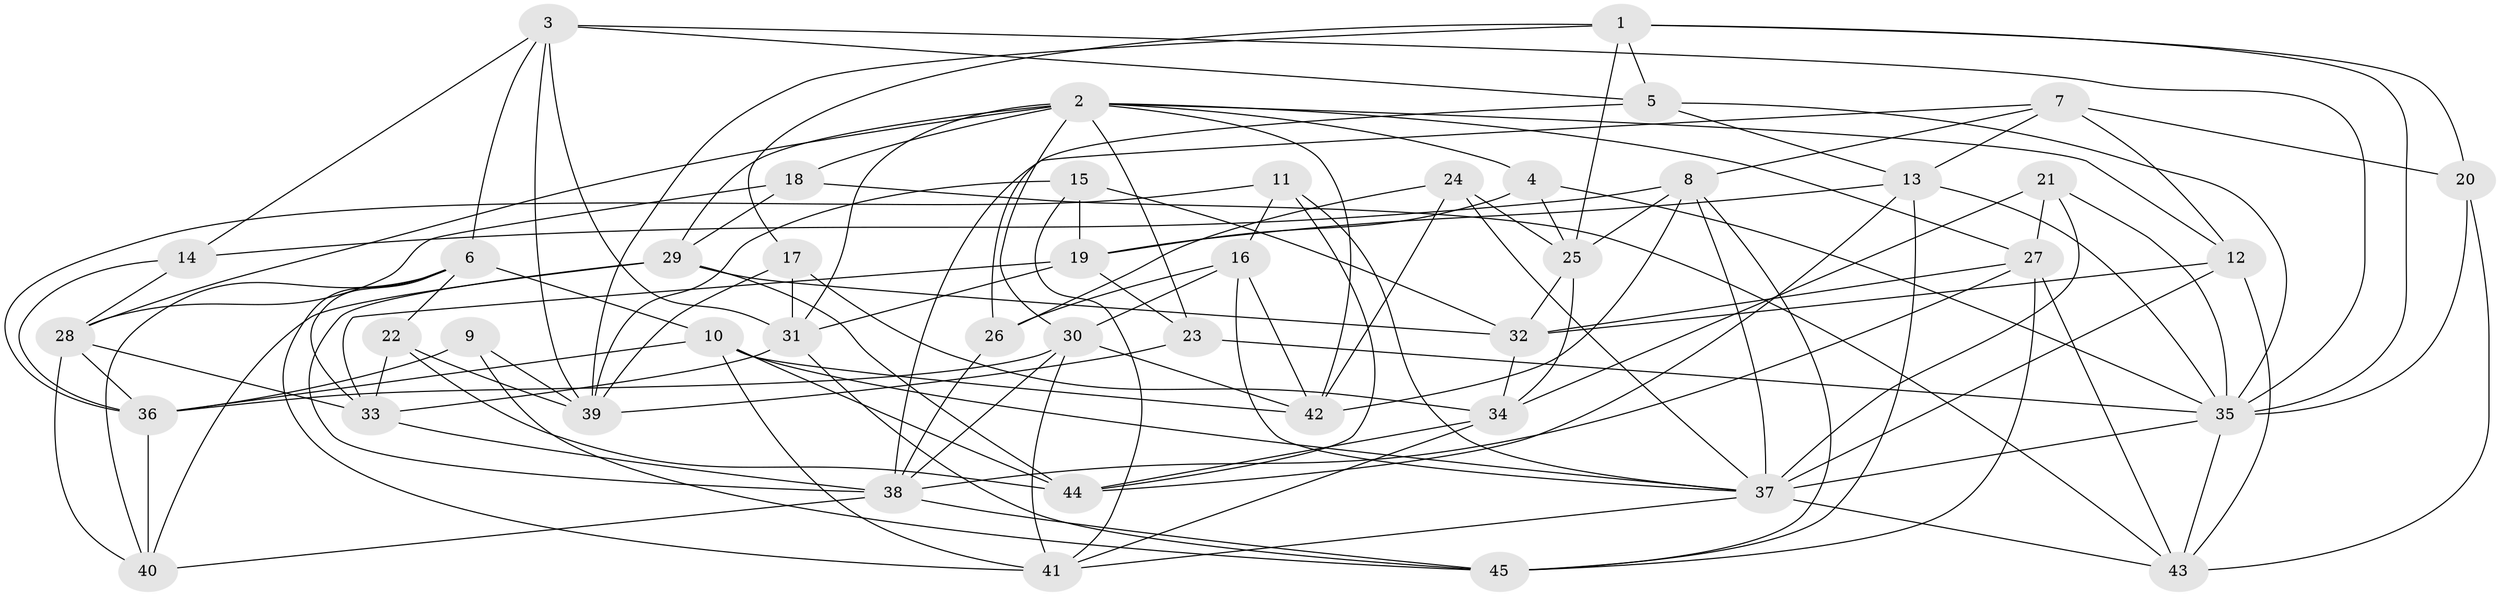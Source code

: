 // original degree distribution, {4: 1.0}
// Generated by graph-tools (version 1.1) at 2025/26/03/09/25 03:26:56]
// undirected, 45 vertices, 127 edges
graph export_dot {
graph [start="1"]
  node [color=gray90,style=filled];
  1;
  2;
  3;
  4;
  5;
  6;
  7;
  8;
  9;
  10;
  11;
  12;
  13;
  14;
  15;
  16;
  17;
  18;
  19;
  20;
  21;
  22;
  23;
  24;
  25;
  26;
  27;
  28;
  29;
  30;
  31;
  32;
  33;
  34;
  35;
  36;
  37;
  38;
  39;
  40;
  41;
  42;
  43;
  44;
  45;
  1 -- 5 [weight=1.0];
  1 -- 17 [weight=1.0];
  1 -- 20 [weight=1.0];
  1 -- 25 [weight=1.0];
  1 -- 35 [weight=1.0];
  1 -- 39 [weight=1.0];
  2 -- 4 [weight=1.0];
  2 -- 12 [weight=1.0];
  2 -- 18 [weight=1.0];
  2 -- 23 [weight=1.0];
  2 -- 27 [weight=1.0];
  2 -- 28 [weight=1.0];
  2 -- 29 [weight=1.0];
  2 -- 30 [weight=1.0];
  2 -- 31 [weight=1.0];
  2 -- 42 [weight=1.0];
  3 -- 5 [weight=1.0];
  3 -- 6 [weight=1.0];
  3 -- 14 [weight=1.0];
  3 -- 31 [weight=1.0];
  3 -- 35 [weight=1.0];
  3 -- 39 [weight=1.0];
  4 -- 19 [weight=1.0];
  4 -- 25 [weight=1.0];
  4 -- 35 [weight=1.0];
  5 -- 13 [weight=1.0];
  5 -- 26 [weight=2.0];
  5 -- 35 [weight=1.0];
  6 -- 10 [weight=1.0];
  6 -- 22 [weight=1.0];
  6 -- 33 [weight=1.0];
  6 -- 40 [weight=1.0];
  6 -- 41 [weight=1.0];
  7 -- 8 [weight=1.0];
  7 -- 12 [weight=2.0];
  7 -- 13 [weight=1.0];
  7 -- 20 [weight=1.0];
  7 -- 38 [weight=1.0];
  8 -- 14 [weight=1.0];
  8 -- 25 [weight=1.0];
  8 -- 37 [weight=1.0];
  8 -- 42 [weight=1.0];
  8 -- 45 [weight=1.0];
  9 -- 36 [weight=1.0];
  9 -- 39 [weight=2.0];
  9 -- 45 [weight=1.0];
  10 -- 36 [weight=1.0];
  10 -- 37 [weight=1.0];
  10 -- 41 [weight=1.0];
  10 -- 42 [weight=1.0];
  10 -- 44 [weight=1.0];
  11 -- 16 [weight=1.0];
  11 -- 36 [weight=1.0];
  11 -- 37 [weight=1.0];
  11 -- 44 [weight=1.0];
  12 -- 32 [weight=1.0];
  12 -- 37 [weight=1.0];
  12 -- 43 [weight=1.0];
  13 -- 19 [weight=1.0];
  13 -- 35 [weight=1.0];
  13 -- 44 [weight=1.0];
  13 -- 45 [weight=1.0];
  14 -- 28 [weight=1.0];
  14 -- 36 [weight=1.0];
  15 -- 19 [weight=1.0];
  15 -- 32 [weight=1.0];
  15 -- 39 [weight=1.0];
  15 -- 41 [weight=1.0];
  16 -- 26 [weight=2.0];
  16 -- 30 [weight=1.0];
  16 -- 37 [weight=1.0];
  16 -- 42 [weight=1.0];
  17 -- 31 [weight=1.0];
  17 -- 34 [weight=1.0];
  17 -- 39 [weight=1.0];
  18 -- 28 [weight=1.0];
  18 -- 29 [weight=1.0];
  18 -- 43 [weight=1.0];
  19 -- 23 [weight=1.0];
  19 -- 31 [weight=1.0];
  19 -- 33 [weight=1.0];
  20 -- 35 [weight=1.0];
  20 -- 43 [weight=1.0];
  21 -- 27 [weight=1.0];
  21 -- 34 [weight=1.0];
  21 -- 35 [weight=1.0];
  21 -- 37 [weight=1.0];
  22 -- 33 [weight=1.0];
  22 -- 39 [weight=1.0];
  22 -- 44 [weight=1.0];
  23 -- 35 [weight=1.0];
  23 -- 39 [weight=1.0];
  24 -- 25 [weight=1.0];
  24 -- 26 [weight=1.0];
  24 -- 37 [weight=1.0];
  24 -- 42 [weight=1.0];
  25 -- 32 [weight=1.0];
  25 -- 34 [weight=1.0];
  26 -- 38 [weight=1.0];
  27 -- 32 [weight=1.0];
  27 -- 38 [weight=1.0];
  27 -- 43 [weight=1.0];
  27 -- 45 [weight=1.0];
  28 -- 33 [weight=1.0];
  28 -- 36 [weight=1.0];
  28 -- 40 [weight=1.0];
  29 -- 32 [weight=1.0];
  29 -- 38 [weight=1.0];
  29 -- 40 [weight=1.0];
  29 -- 44 [weight=1.0];
  30 -- 36 [weight=1.0];
  30 -- 38 [weight=1.0];
  30 -- 41 [weight=1.0];
  30 -- 42 [weight=1.0];
  31 -- 33 [weight=1.0];
  31 -- 45 [weight=1.0];
  32 -- 34 [weight=1.0];
  33 -- 38 [weight=1.0];
  34 -- 41 [weight=1.0];
  34 -- 44 [weight=1.0];
  35 -- 37 [weight=1.0];
  35 -- 43 [weight=1.0];
  36 -- 40 [weight=2.0];
  37 -- 41 [weight=1.0];
  37 -- 43 [weight=1.0];
  38 -- 40 [weight=1.0];
  38 -- 45 [weight=1.0];
}
